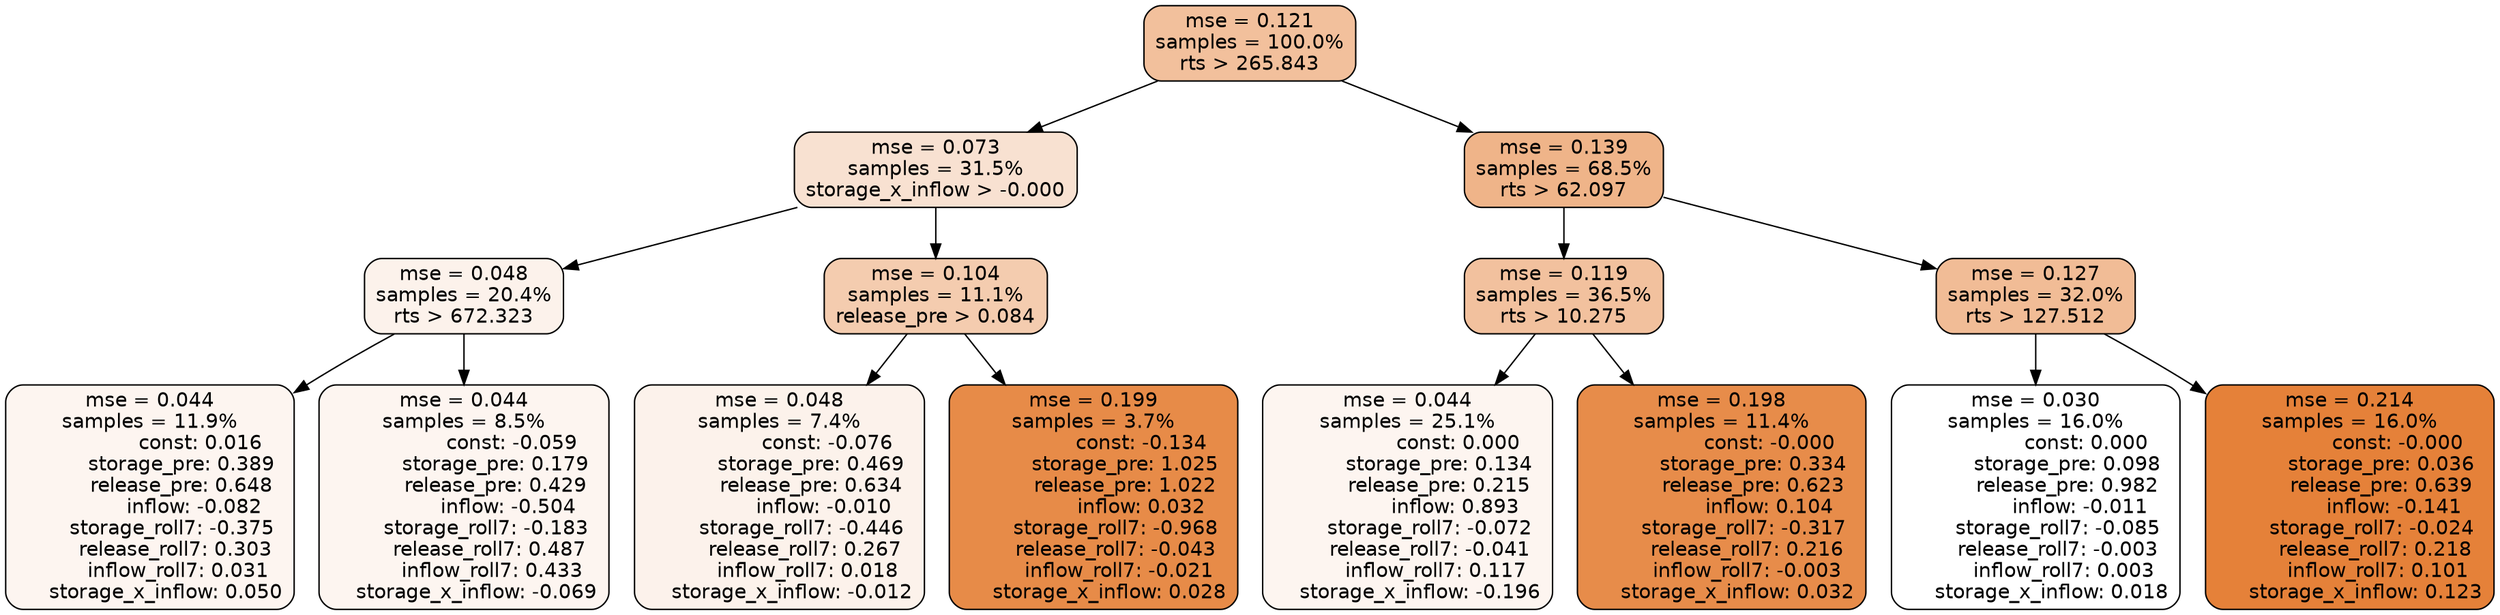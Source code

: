 digraph tree {
node [shape=rectangle, style="filled, rounded", color="black", fontname=helvetica] ;
edge [fontname=helvetica] ;
	"0" [label="mse = 0.121
samples = 100.0%
rts > 265.843", fillcolor="#f2c09c"]
	"8" [label="mse = 0.073
samples = 31.5%
storage_x_inflow > -0.000", fillcolor="#f8e1d1"]
	"1" [label="mse = 0.139
samples = 68.5%
rts > 62.097", fillcolor="#efb489"]
	"9" [label="mse = 0.048
samples = 20.4%
rts > 672.323", fillcolor="#fcf2eb"]
	"12" [label="mse = 0.104
samples = 11.1%
release_pre > 0.084", fillcolor="#f4ccaf"]
	"2" [label="mse = 0.119
samples = 36.5%
rts > 10.275", fillcolor="#f2c19e"]
	"5" [label="mse = 0.127
samples = 32.0%
rts > 127.512", fillcolor="#f1bc96"]
	"11" [label="mse = 0.044
samples = 11.9%
                const: 0.016
          storage_pre: 0.389
          release_pre: 0.648
              inflow: -0.082
       storage_roll7: -0.375
        release_roll7: 0.303
         inflow_roll7: 0.031
     storage_x_inflow: 0.050", fillcolor="#fdf5f0"]
	"10" [label="mse = 0.044
samples = 8.5%
               const: -0.059
          storage_pre: 0.179
          release_pre: 0.429
              inflow: -0.504
       storage_roll7: -0.183
        release_roll7: 0.487
         inflow_roll7: 0.433
    storage_x_inflow: -0.069", fillcolor="#fdf5f0"]
	"13" [label="mse = 0.048
samples = 7.4%
               const: -0.076
          storage_pre: 0.469
          release_pre: 0.634
              inflow: -0.010
       storage_roll7: -0.446
        release_roll7: 0.267
         inflow_roll7: 0.018
    storage_x_inflow: -0.012", fillcolor="#fcf2eb"]
	"14" [label="mse = 0.199
samples = 3.7%
               const: -0.134
          storage_pre: 1.025
          release_pre: 1.022
               inflow: 0.032
       storage_roll7: -0.968
       release_roll7: -0.043
        inflow_roll7: -0.021
     storage_x_inflow: 0.028", fillcolor="#e78b48"]
	"3" [label="mse = 0.044
samples = 25.1%
                const: 0.000
          storage_pre: 0.134
          release_pre: 0.215
               inflow: 0.893
       storage_roll7: -0.072
       release_roll7: -0.041
         inflow_roll7: 0.117
    storage_x_inflow: -0.196", fillcolor="#fdf5f0"]
	"4" [label="mse = 0.198
samples = 11.4%
               const: -0.000
          storage_pre: 0.334
          release_pre: 0.623
               inflow: 0.104
       storage_roll7: -0.317
        release_roll7: 0.216
        inflow_roll7: -0.003
     storage_x_inflow: 0.032", fillcolor="#e78c4a"]
	"7" [label="mse = 0.030
samples = 16.0%
                const: 0.000
          storage_pre: 0.098
          release_pre: 0.982
              inflow: -0.011
       storage_roll7: -0.085
       release_roll7: -0.003
         inflow_roll7: 0.003
     storage_x_inflow: 0.018", fillcolor="#ffffff"]
	"6" [label="mse = 0.214
samples = 16.0%
               const: -0.000
          storage_pre: 0.036
          release_pre: 0.639
              inflow: -0.141
       storage_roll7: -0.024
        release_roll7: 0.218
         inflow_roll7: 0.101
     storage_x_inflow: 0.123", fillcolor="#e58139"]

	"0" -> "1"
	"0" -> "8"
	"8" -> "9"
	"8" -> "12"
	"1" -> "2"
	"1" -> "5"
	"9" -> "10"
	"9" -> "11"
	"12" -> "13"
	"12" -> "14"
	"2" -> "3"
	"2" -> "4"
	"5" -> "6"
	"5" -> "7"
}